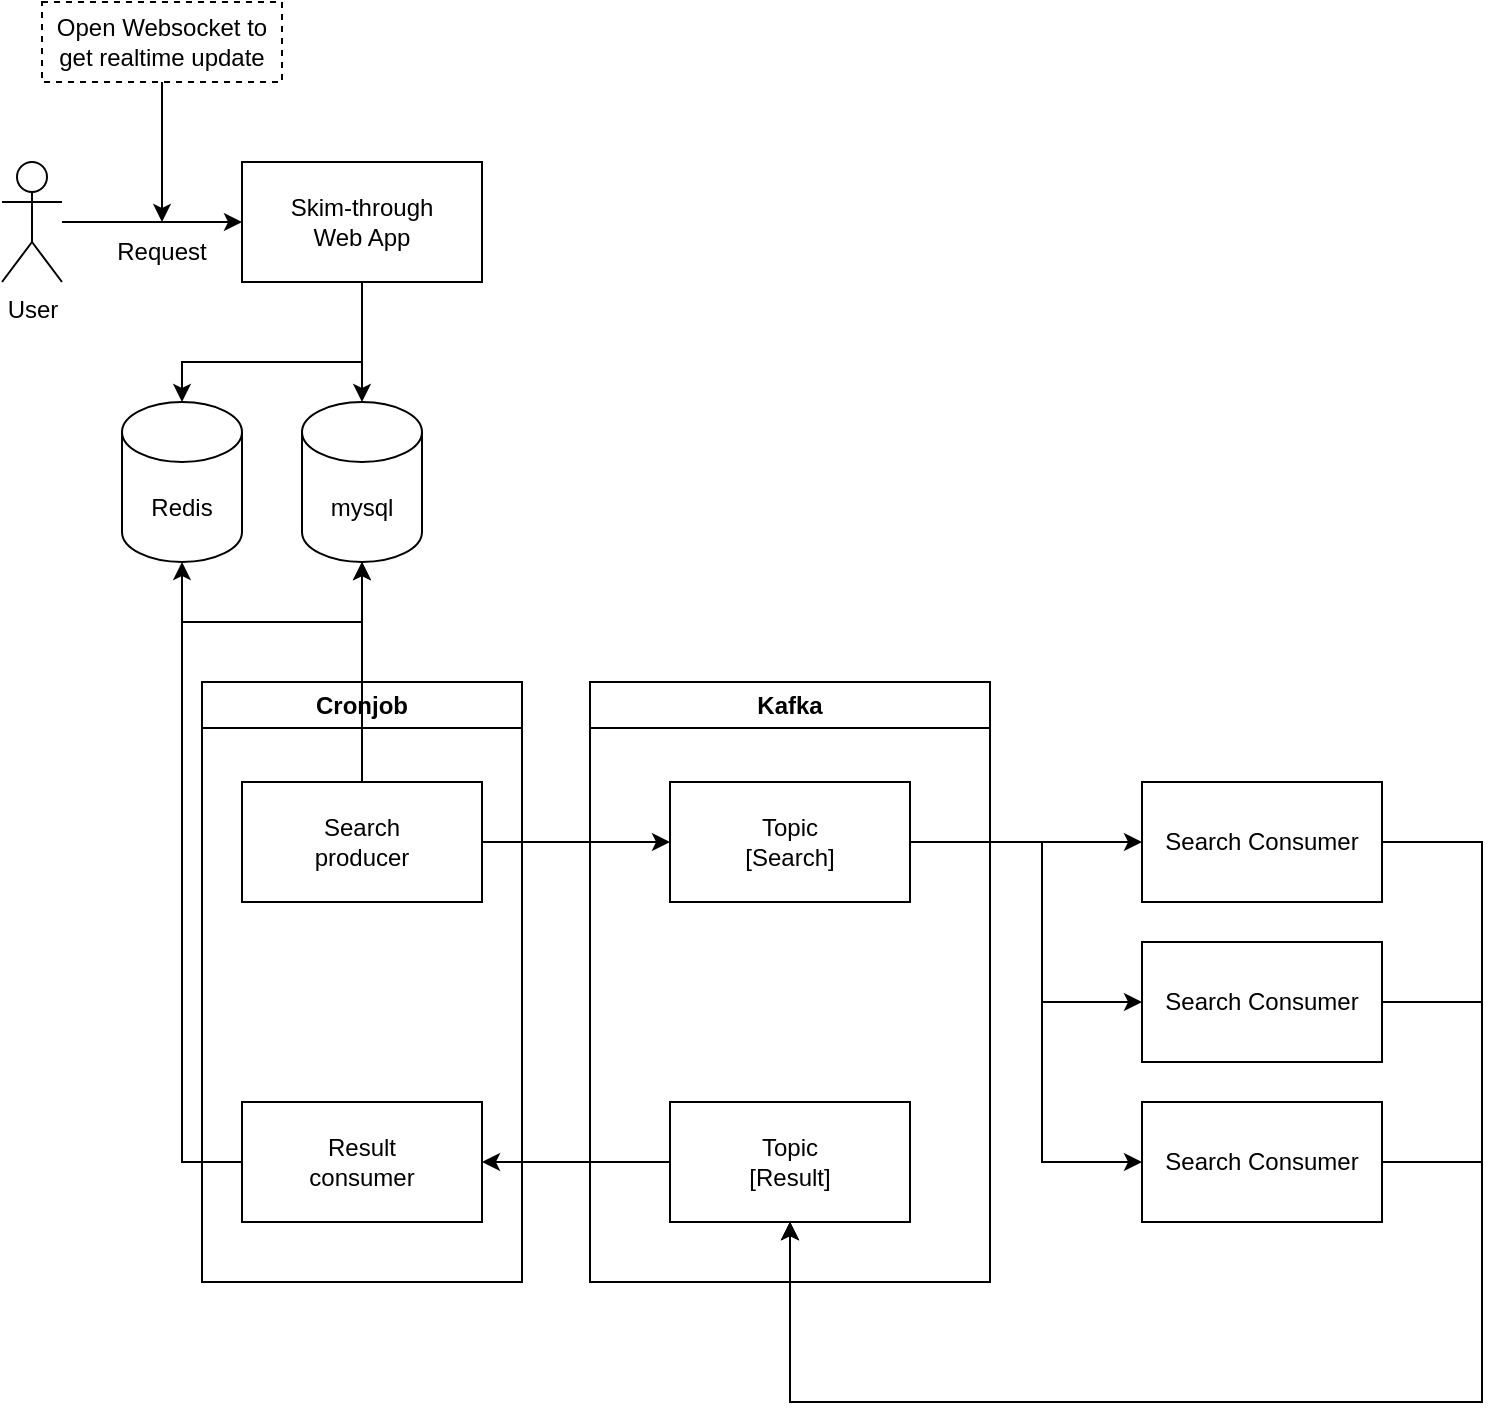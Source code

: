 <mxfile version="24.7.12">
  <diagram name="페이지-1" id="VDK47P-4518EjTNfssIs">
    <mxGraphModel dx="2074" dy="1106" grid="1" gridSize="10" guides="1" tooltips="1" connect="1" arrows="1" fold="1" page="1" pageScale="1" pageWidth="827" pageHeight="1169" math="0" shadow="0">
      <root>
        <mxCell id="0" />
        <mxCell id="1" parent="0" />
        <mxCell id="-YHc0KevvCxnjpkqWLIz-1" value="User" style="shape=umlActor;verticalLabelPosition=bottom;verticalAlign=top;html=1;outlineConnect=0;" parent="1" vertex="1">
          <mxGeometry x="20" y="130" width="30" height="60" as="geometry" />
        </mxCell>
        <mxCell id="-YHc0KevvCxnjpkqWLIz-2" value="Skim-through &lt;br&gt;Web App" style="rounded=0;whiteSpace=wrap;html=1;" parent="1" vertex="1">
          <mxGeometry x="140" y="130" width="120" height="60" as="geometry" />
        </mxCell>
        <mxCell id="-YHc0KevvCxnjpkqWLIz-3" value="" style="endArrow=classic;html=1;rounded=0;" parent="1" source="-YHc0KevvCxnjpkqWLIz-1" target="-YHc0KevvCxnjpkqWLIz-2" edge="1">
          <mxGeometry width="50" height="50" relative="1" as="geometry">
            <mxPoint x="290" y="420" as="sourcePoint" />
            <mxPoint x="340" y="370" as="targetPoint" />
          </mxGeometry>
        </mxCell>
        <mxCell id="-YHc0KevvCxnjpkqWLIz-5" value="mysql" style="shape=cylinder3;whiteSpace=wrap;html=1;boundedLbl=1;backgroundOutline=1;size=15;" parent="1" vertex="1">
          <mxGeometry x="170" y="250" width="60" height="80" as="geometry" />
        </mxCell>
        <mxCell id="-YHc0KevvCxnjpkqWLIz-6" value="" style="endArrow=classic;html=1;rounded=0;exitX=0.5;exitY=1;exitDx=0;exitDy=0;" parent="1" source="-YHc0KevvCxnjpkqWLIz-2" target="-YHc0KevvCxnjpkqWLIz-5" edge="1">
          <mxGeometry width="50" height="50" relative="1" as="geometry">
            <mxPoint x="340" y="400" as="sourcePoint" />
            <mxPoint x="390" y="350" as="targetPoint" />
          </mxGeometry>
        </mxCell>
        <mxCell id="-YHc0KevvCxnjpkqWLIz-7" value="Cronjob" style="swimlane;whiteSpace=wrap;html=1;" parent="1" vertex="1">
          <mxGeometry x="120" y="390" width="160" height="300" as="geometry" />
        </mxCell>
        <mxCell id="-YHc0KevvCxnjpkqWLIz-8" value="Search&lt;br&gt;producer" style="rounded=0;whiteSpace=wrap;html=1;" parent="-YHc0KevvCxnjpkqWLIz-7" vertex="1">
          <mxGeometry x="20" y="50" width="120" height="60" as="geometry" />
        </mxCell>
        <mxCell id="-YHc0KevvCxnjpkqWLIz-28" value="Result&lt;br&gt;consumer" style="rounded=0;whiteSpace=wrap;html=1;" parent="-YHc0KevvCxnjpkqWLIz-7" vertex="1">
          <mxGeometry x="20" y="210" width="120" height="60" as="geometry" />
        </mxCell>
        <mxCell id="-YHc0KevvCxnjpkqWLIz-9" value="" style="endArrow=classic;html=1;rounded=0;exitX=0.5;exitY=0;exitDx=0;exitDy=0;entryX=0.5;entryY=1;entryDx=0;entryDy=0;entryPerimeter=0;" parent="1" source="-YHc0KevvCxnjpkqWLIz-8" target="-YHc0KevvCxnjpkqWLIz-5" edge="1">
          <mxGeometry width="50" height="50" relative="1" as="geometry">
            <mxPoint x="340" y="400" as="sourcePoint" />
            <mxPoint x="390" y="350" as="targetPoint" />
          </mxGeometry>
        </mxCell>
        <mxCell id="-YHc0KevvCxnjpkqWLIz-11" value="Search Consumer" style="rounded=0;whiteSpace=wrap;html=1;" parent="1" vertex="1">
          <mxGeometry x="590" y="440" width="120" height="60" as="geometry" />
        </mxCell>
        <mxCell id="-YHc0KevvCxnjpkqWLIz-14" value="Search Consumer" style="rounded=0;whiteSpace=wrap;html=1;" parent="1" vertex="1">
          <mxGeometry x="590" y="520" width="120" height="60" as="geometry" />
        </mxCell>
        <mxCell id="-YHc0KevvCxnjpkqWLIz-15" value="Search Consumer" style="rounded=0;whiteSpace=wrap;html=1;" parent="1" vertex="1">
          <mxGeometry x="590" y="600" width="120" height="60" as="geometry" />
        </mxCell>
        <mxCell id="-YHc0KevvCxnjpkqWLIz-16" value="" style="endArrow=classic;html=1;rounded=0;exitX=1;exitY=0.5;exitDx=0;exitDy=0;" parent="1" source="-YHc0KevvCxnjpkqWLIz-8" target="-YHc0KevvCxnjpkqWLIz-10" edge="1">
          <mxGeometry width="50" height="50" relative="1" as="geometry">
            <mxPoint x="340" y="400" as="sourcePoint" />
            <mxPoint x="390" y="350" as="targetPoint" />
          </mxGeometry>
        </mxCell>
        <mxCell id="-YHc0KevvCxnjpkqWLIz-17" value="" style="endArrow=classic;html=1;rounded=0;exitX=1;exitY=0.5;exitDx=0;exitDy=0;entryX=0;entryY=0.5;entryDx=0;entryDy=0;" parent="1" source="-YHc0KevvCxnjpkqWLIz-10" target="-YHc0KevvCxnjpkqWLIz-11" edge="1">
          <mxGeometry width="50" height="50" relative="1" as="geometry">
            <mxPoint x="340" y="400" as="sourcePoint" />
            <mxPoint x="390" y="350" as="targetPoint" />
          </mxGeometry>
        </mxCell>
        <mxCell id="-YHc0KevvCxnjpkqWLIz-19" value="" style="endArrow=classic;html=1;rounded=0;exitX=1;exitY=0.5;exitDx=0;exitDy=0;entryX=0;entryY=0.5;entryDx=0;entryDy=0;" parent="1" source="-YHc0KevvCxnjpkqWLIz-10" target="-YHc0KevvCxnjpkqWLIz-14" edge="1">
          <mxGeometry width="50" height="50" relative="1" as="geometry">
            <mxPoint x="550" y="400" as="sourcePoint" />
            <mxPoint x="600" y="350" as="targetPoint" />
            <Array as="points">
              <mxPoint x="540" y="470" />
              <mxPoint x="540" y="550" />
            </Array>
          </mxGeometry>
        </mxCell>
        <mxCell id="-YHc0KevvCxnjpkqWLIz-20" value="" style="endArrow=classic;html=1;rounded=0;exitX=1;exitY=0.5;exitDx=0;exitDy=0;entryX=0;entryY=0.5;entryDx=0;entryDy=0;" parent="1" source="-YHc0KevvCxnjpkqWLIz-10" target="-YHc0KevvCxnjpkqWLIz-15" edge="1">
          <mxGeometry width="50" height="50" relative="1" as="geometry">
            <mxPoint x="470" y="480" as="sourcePoint" />
            <mxPoint x="540" y="560" as="targetPoint" />
            <Array as="points">
              <mxPoint x="540" y="470" />
              <mxPoint x="540" y="630" />
            </Array>
          </mxGeometry>
        </mxCell>
        <mxCell id="-YHc0KevvCxnjpkqWLIz-21" value="Kafka" style="swimlane;whiteSpace=wrap;html=1;" parent="1" vertex="1">
          <mxGeometry x="314" y="390" width="200" height="300" as="geometry" />
        </mxCell>
        <mxCell id="-YHc0KevvCxnjpkqWLIz-10" value="Topic&lt;br&gt;[Search]" style="rounded=0;whiteSpace=wrap;html=1;" parent="-YHc0KevvCxnjpkqWLIz-21" vertex="1">
          <mxGeometry x="40" y="50" width="120" height="60" as="geometry" />
        </mxCell>
        <mxCell id="-YHc0KevvCxnjpkqWLIz-24" value="Topic&lt;br&gt;[Result]" style="rounded=0;whiteSpace=wrap;html=1;" parent="-YHc0KevvCxnjpkqWLIz-21" vertex="1">
          <mxGeometry x="40" y="210" width="120" height="60" as="geometry" />
        </mxCell>
        <mxCell id="-YHc0KevvCxnjpkqWLIz-25" value="" style="endArrow=classic;html=1;rounded=0;exitX=1;exitY=0.5;exitDx=0;exitDy=0;entryX=0.5;entryY=1;entryDx=0;entryDy=0;" parent="1" source="-YHc0KevvCxnjpkqWLIz-11" target="-YHc0KevvCxnjpkqWLIz-24" edge="1">
          <mxGeometry width="50" height="50" relative="1" as="geometry">
            <mxPoint x="600" y="580" as="sourcePoint" />
            <mxPoint x="650" y="530" as="targetPoint" />
            <Array as="points">
              <mxPoint x="760" y="470" />
              <mxPoint x="760" y="750" />
              <mxPoint x="414" y="750" />
            </Array>
          </mxGeometry>
        </mxCell>
        <mxCell id="-YHc0KevvCxnjpkqWLIz-26" value="" style="endArrow=classic;html=1;rounded=0;exitX=1;exitY=0.5;exitDx=0;exitDy=0;" parent="1" target="-YHc0KevvCxnjpkqWLIz-24" edge="1">
          <mxGeometry width="50" height="50" relative="1" as="geometry">
            <mxPoint x="710" y="550" as="sourcePoint" />
            <mxPoint x="414" y="740" as="targetPoint" />
            <Array as="points">
              <mxPoint x="760" y="550" />
              <mxPoint x="760" y="750" />
              <mxPoint x="414" y="750" />
            </Array>
          </mxGeometry>
        </mxCell>
        <mxCell id="-YHc0KevvCxnjpkqWLIz-27" value="" style="endArrow=classic;html=1;rounded=0;exitX=1;exitY=0.5;exitDx=0;exitDy=0;entryX=0.5;entryY=1;entryDx=0;entryDy=0;" parent="1" target="-YHc0KevvCxnjpkqWLIz-24" edge="1">
          <mxGeometry width="50" height="50" relative="1" as="geometry">
            <mxPoint x="710" y="630" as="sourcePoint" />
            <mxPoint x="414" y="740" as="targetPoint" />
            <Array as="points">
              <mxPoint x="760" y="630" />
              <mxPoint x="760" y="750" />
              <mxPoint x="414" y="750" />
            </Array>
          </mxGeometry>
        </mxCell>
        <mxCell id="-YHc0KevvCxnjpkqWLIz-29" value="" style="endArrow=classic;html=1;rounded=0;exitX=0;exitY=0.5;exitDx=0;exitDy=0;entryX=0.5;entryY=1;entryDx=0;entryDy=0;entryPerimeter=0;" parent="1" source="-YHc0KevvCxnjpkqWLIz-28" target="3aKs4aH0XSbVW97tCW_r-1" edge="1">
          <mxGeometry width="50" height="50" relative="1" as="geometry">
            <mxPoint x="600" y="570" as="sourcePoint" />
            <mxPoint x="30" y="330" as="targetPoint" />
            <Array as="points">
              <mxPoint x="110" y="630" />
              <mxPoint x="110" y="560" />
            </Array>
          </mxGeometry>
        </mxCell>
        <mxCell id="-YHc0KevvCxnjpkqWLIz-30" value="" style="endArrow=classic;html=1;rounded=0;entryX=1;entryY=0.5;entryDx=0;entryDy=0;exitX=0;exitY=0.5;exitDx=0;exitDy=0;" parent="1" source="-YHc0KevvCxnjpkqWLIz-24" target="-YHc0KevvCxnjpkqWLIz-28" edge="1">
          <mxGeometry width="50" height="50" relative="1" as="geometry">
            <mxPoint x="350" y="630" as="sourcePoint" />
            <mxPoint x="364" y="480" as="targetPoint" />
          </mxGeometry>
        </mxCell>
        <mxCell id="-YHc0KevvCxnjpkqWLIz-33" value="Request" style="text;html=1;strokeColor=none;fillColor=none;align=center;verticalAlign=middle;whiteSpace=wrap;rounded=0;" parent="1" vertex="1">
          <mxGeometry x="70" y="160" width="60" height="30" as="geometry" />
        </mxCell>
        <mxCell id="3aKs4aH0XSbVW97tCW_r-4" value="" style="edgeStyle=orthogonalEdgeStyle;rounded=0;orthogonalLoop=1;jettySize=auto;html=1;" edge="1" parent="1" source="-YHc0KevvCxnjpkqWLIz-34" target="-YHc0KevvCxnjpkqWLIz-33">
          <mxGeometry relative="1" as="geometry" />
        </mxCell>
        <mxCell id="-YHc0KevvCxnjpkqWLIz-34" value="Open Websocket to get realtime update" style="text;html=1;strokeColor=default;fillColor=none;align=center;verticalAlign=middle;whiteSpace=wrap;rounded=0;dashed=1;" parent="1" vertex="1">
          <mxGeometry x="40" y="50" width="120" height="40" as="geometry" />
        </mxCell>
        <mxCell id="-YHc0KevvCxnjpkqWLIz-35" value="" style="endArrow=none;dashed=1;html=1;rounded=0;" parent="1" edge="1">
          <mxGeometry width="50" height="50" relative="1" as="geometry">
            <mxPoint x="100" y="90" as="sourcePoint" />
            <mxPoint x="100" y="160" as="targetPoint" />
          </mxGeometry>
        </mxCell>
        <mxCell id="3aKs4aH0XSbVW97tCW_r-1" value="Redis" style="shape=cylinder3;whiteSpace=wrap;html=1;boundedLbl=1;backgroundOutline=1;size=15;" vertex="1" parent="1">
          <mxGeometry x="80" y="250" width="60" height="80" as="geometry" />
        </mxCell>
        <mxCell id="3aKs4aH0XSbVW97tCW_r-5" value="" style="endArrow=classic;html=1;rounded=0;exitX=0;exitY=0.5;exitDx=0;exitDy=0;entryX=0.5;entryY=1;entryDx=0;entryDy=0;entryPerimeter=0;" edge="1" parent="1" source="-YHc0KevvCxnjpkqWLIz-28" target="-YHc0KevvCxnjpkqWLIz-5">
          <mxGeometry width="50" height="50" relative="1" as="geometry">
            <mxPoint x="150" y="640" as="sourcePoint" />
            <mxPoint x="120" y="340" as="targetPoint" />
            <Array as="points">
              <mxPoint x="110" y="630" />
              <mxPoint x="110" y="360" />
              <mxPoint x="200" y="360" />
            </Array>
          </mxGeometry>
        </mxCell>
        <mxCell id="3aKs4aH0XSbVW97tCW_r-6" value="" style="endArrow=classic;html=1;rounded=0;exitX=0.5;exitY=1;exitDx=0;exitDy=0;entryX=0.5;entryY=0;entryDx=0;entryDy=0;entryPerimeter=0;" edge="1" parent="1" source="-YHc0KevvCxnjpkqWLIz-2" target="3aKs4aH0XSbVW97tCW_r-1">
          <mxGeometry width="50" height="50" relative="1" as="geometry">
            <mxPoint x="210" y="200" as="sourcePoint" />
            <mxPoint x="210" y="260" as="targetPoint" />
            <Array as="points">
              <mxPoint x="200" y="230" />
              <mxPoint x="110" y="230" />
            </Array>
          </mxGeometry>
        </mxCell>
      </root>
    </mxGraphModel>
  </diagram>
</mxfile>
